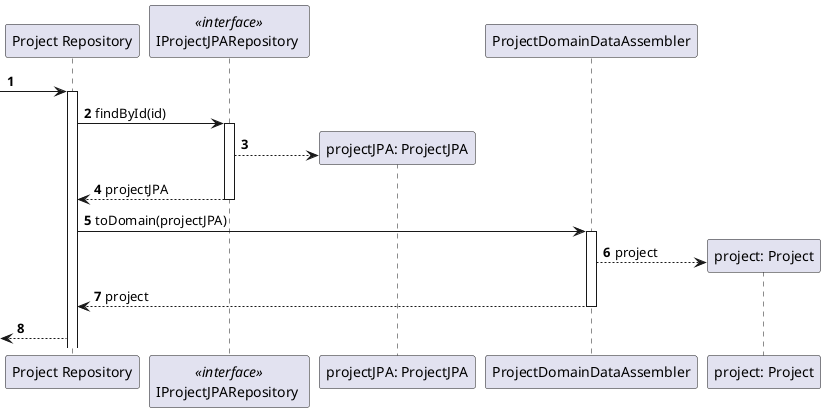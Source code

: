@startuml
'https://plantuml.com/sequence-diagram

autonumber

participant "Project Repository" as repoProj
participant "IProjectJPARepository " as projJPARepo <<interface>>
participant "projectJPA: ProjectJPA" as projJPA
participant "ProjectDomainDataAssembler" as projAssembler
participant "project: Project" as proj


[-> repoProj
activate repoProj
repoProj->projJPARepo : findById(id)

activate projJPARepo
projJPARepo -->projJPA**
projJPARepo --> repoProj : projectJPA
deactivate projJPARepo
repoProj->projAssembler : toDomain(projectJPA)
activate projAssembler
projAssembler --> proj** : project
projAssembler --> repoProj : project
deactivate projAssembler
[<-- repoProj
@enduml